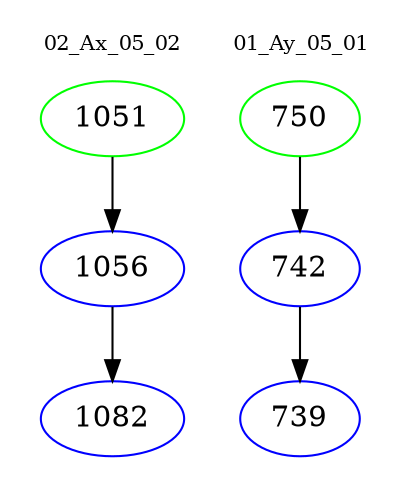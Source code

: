 digraph{
subgraph cluster_0 {
color = white
label = "02_Ax_05_02";
fontsize=10;
T0_1051 [label="1051", color="green"]
T0_1051 -> T0_1056 [color="black"]
T0_1056 [label="1056", color="blue"]
T0_1056 -> T0_1082 [color="black"]
T0_1082 [label="1082", color="blue"]
}
subgraph cluster_1 {
color = white
label = "01_Ay_05_01";
fontsize=10;
T1_750 [label="750", color="green"]
T1_750 -> T1_742 [color="black"]
T1_742 [label="742", color="blue"]
T1_742 -> T1_739 [color="black"]
T1_739 [label="739", color="blue"]
}
}
